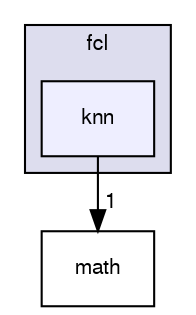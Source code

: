 digraph "knn" {
  compound=true
  node [ fontsize="10", fontname="FreeSans"];
  edge [ labelfontsize="10", labelfontname="FreeSans"];
  subgraph clusterdir_20fa1abcad33804f5539e29af8f8ee4c {
    graph [ bgcolor="#ddddee", pencolor="black", label="fcl" fontname="FreeSans", fontsize="10", URL="dir_20fa1abcad33804f5539e29af8f8ee4c.html"]
  dir_5e386022696992159e19daedb2c782a4 [shape=box, label="knn", style="filled", fillcolor="#eeeeff", pencolor="black", URL="dir_5e386022696992159e19daedb2c782a4.html"];
  }
  dir_2a3bc160f6192db30de205e670b0a725 [shape=box label="math" URL="dir_2a3bc160f6192db30de205e670b0a725.html"];
  dir_5e386022696992159e19daedb2c782a4->dir_2a3bc160f6192db30de205e670b0a725 [headlabel="1", labeldistance=1.5 headhref="dir_000011_000014.html"];
}

